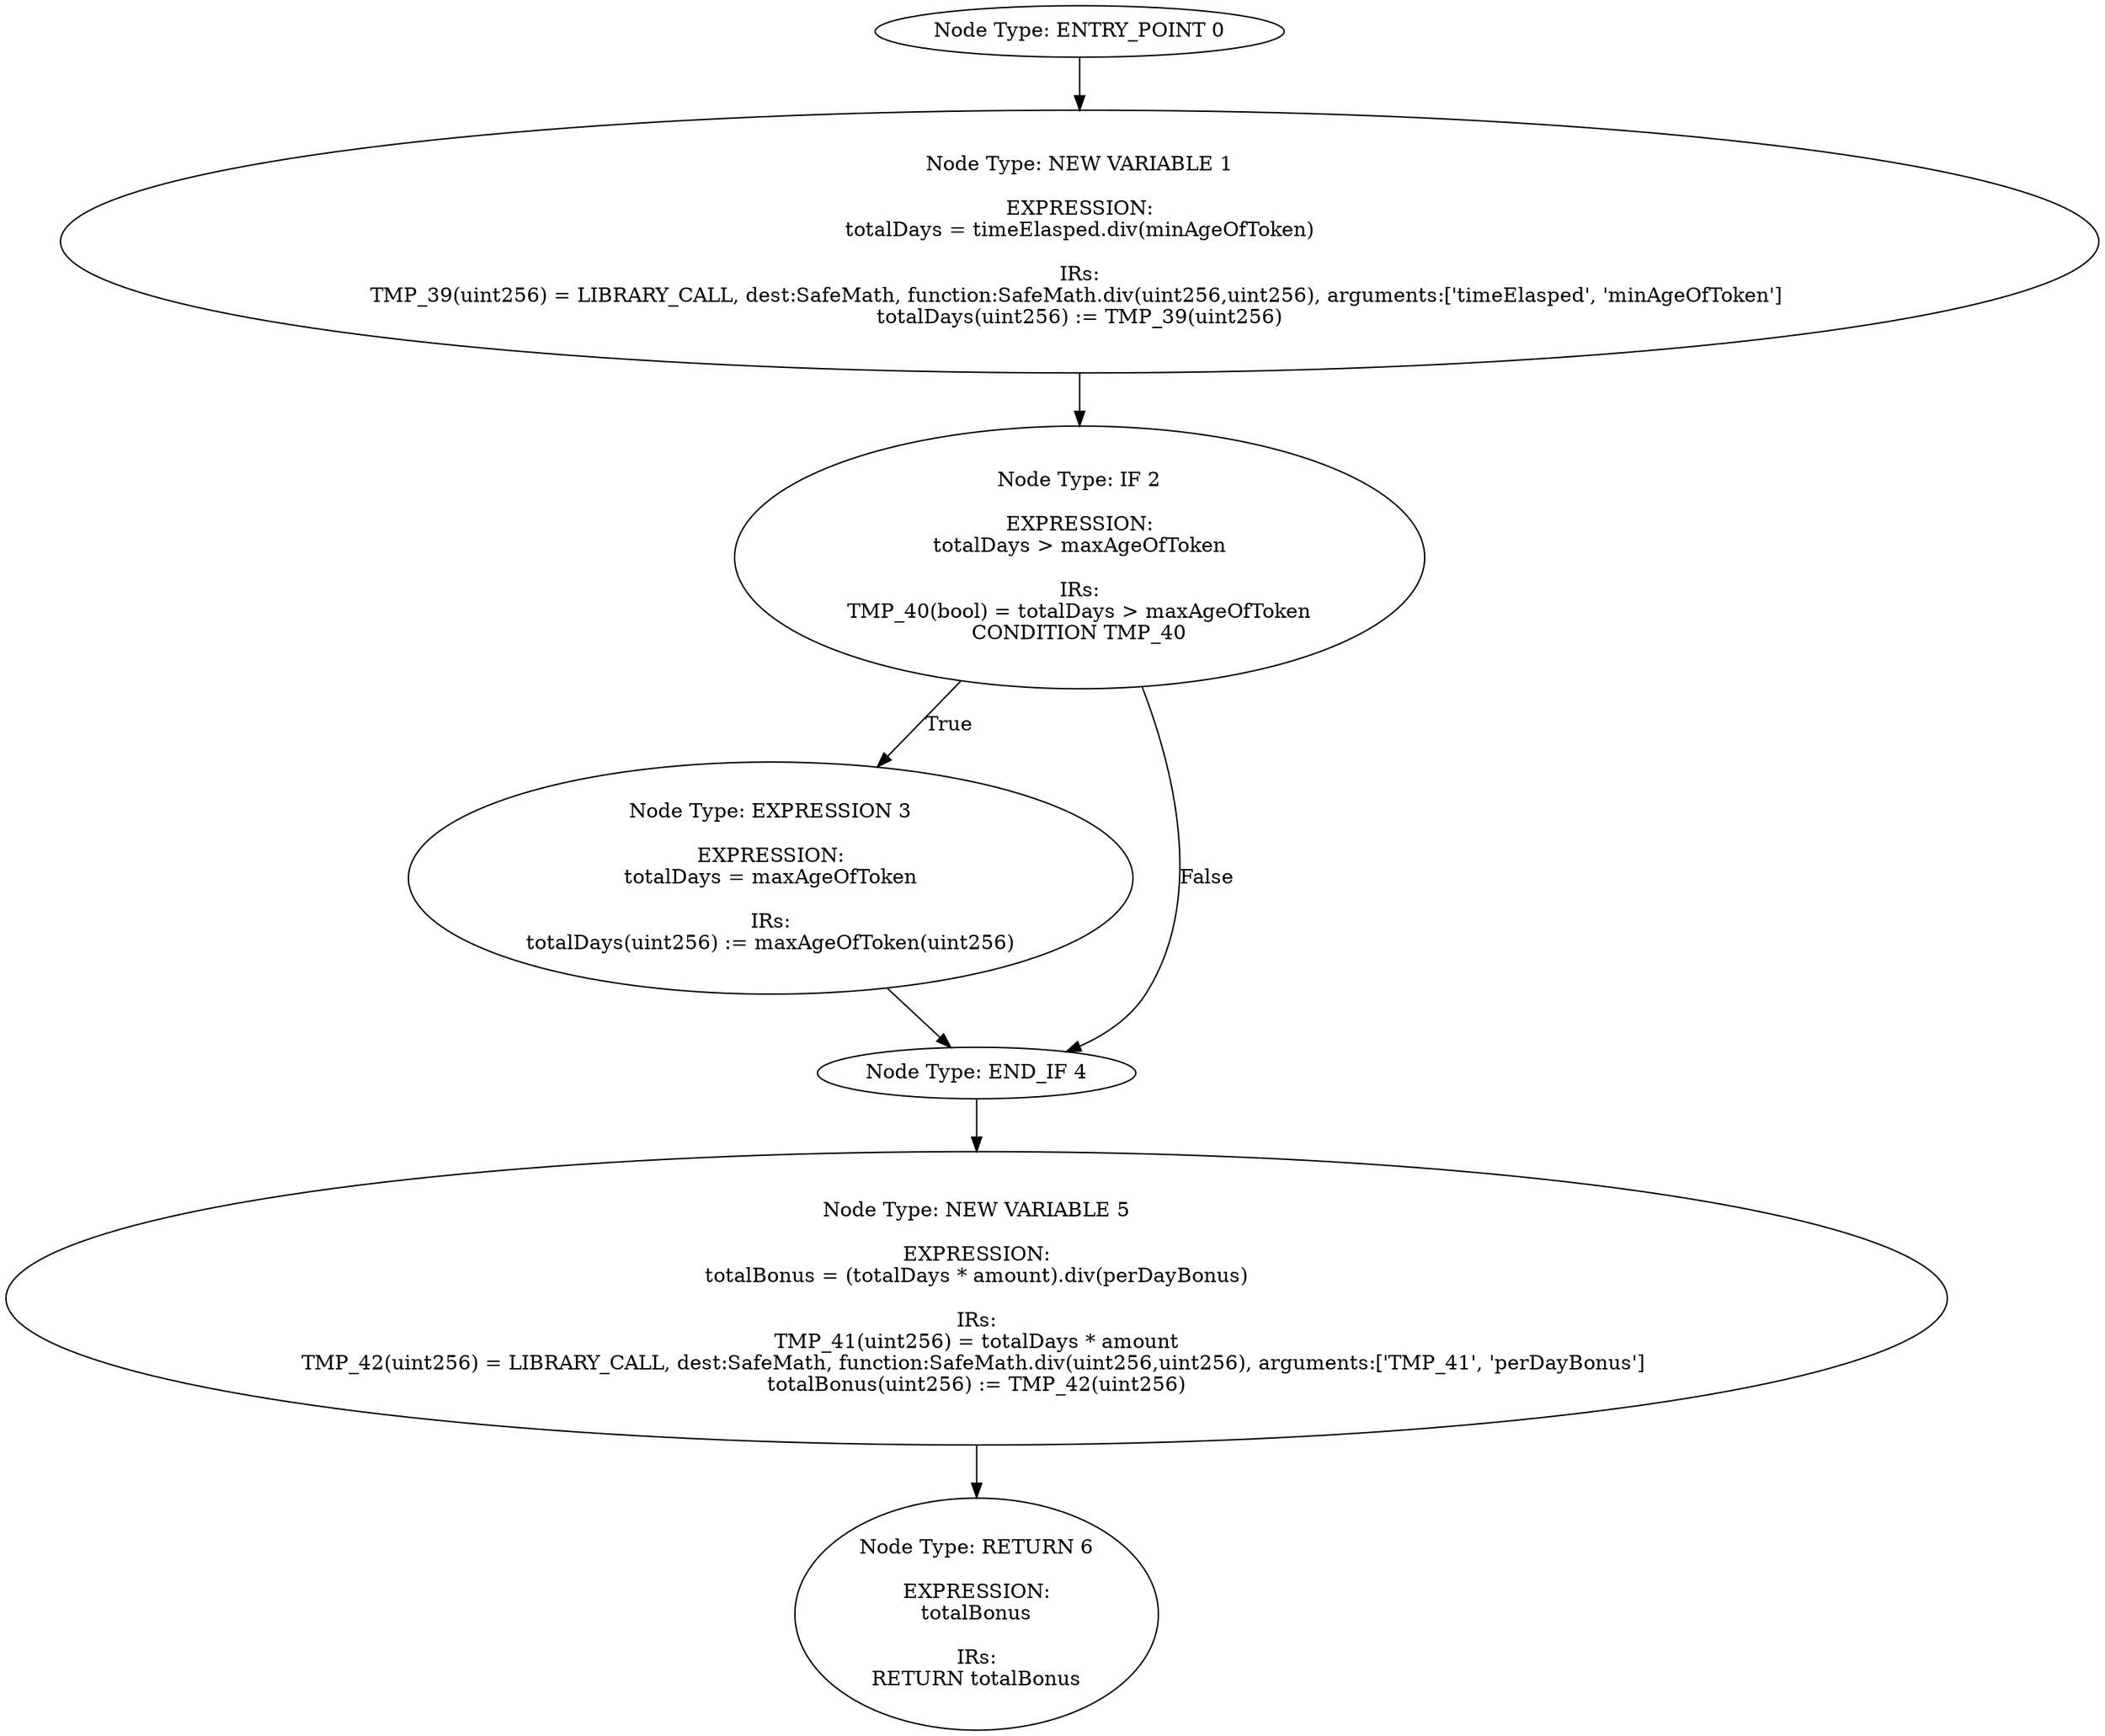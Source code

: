 digraph{
0[label="Node Type: ENTRY_POINT 0
"];
0->1;
1[label="Node Type: NEW VARIABLE 1

EXPRESSION:
totalDays = timeElasped.div(minAgeOfToken)

IRs:
TMP_39(uint256) = LIBRARY_CALL, dest:SafeMath, function:SafeMath.div(uint256,uint256), arguments:['timeElasped', 'minAgeOfToken'] 
totalDays(uint256) := TMP_39(uint256)"];
1->2;
2[label="Node Type: IF 2

EXPRESSION:
totalDays > maxAgeOfToken

IRs:
TMP_40(bool) = totalDays > maxAgeOfToken
CONDITION TMP_40"];
2->3[label="True"];
2->4[label="False"];
3[label="Node Type: EXPRESSION 3

EXPRESSION:
totalDays = maxAgeOfToken

IRs:
totalDays(uint256) := maxAgeOfToken(uint256)"];
3->4;
4[label="Node Type: END_IF 4
"];
4->5;
5[label="Node Type: NEW VARIABLE 5

EXPRESSION:
totalBonus = (totalDays * amount).div(perDayBonus)

IRs:
TMP_41(uint256) = totalDays * amount
TMP_42(uint256) = LIBRARY_CALL, dest:SafeMath, function:SafeMath.div(uint256,uint256), arguments:['TMP_41', 'perDayBonus'] 
totalBonus(uint256) := TMP_42(uint256)"];
5->6;
6[label="Node Type: RETURN 6

EXPRESSION:
totalBonus

IRs:
RETURN totalBonus"];
}

